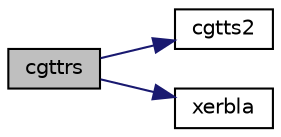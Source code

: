 digraph "cgttrs"
{
 // LATEX_PDF_SIZE
  edge [fontname="Helvetica",fontsize="10",labelfontname="Helvetica",labelfontsize="10"];
  node [fontname="Helvetica",fontsize="10",shape=record];
  rankdir="LR";
  Node1 [label="cgttrs",height=0.2,width=0.4,color="black", fillcolor="grey75", style="filled", fontcolor="black",tooltip="CGTTRS"];
  Node1 -> Node2 [color="midnightblue",fontsize="10",style="solid",fontname="Helvetica"];
  Node2 [label="cgtts2",height=0.2,width=0.4,color="black", fillcolor="white", style="filled",URL="$cgtts2_8f.html#ab3cb48a1dae8355cc937e9c97ac5ded0",tooltip="CGTTS2 solves a system of linear equations with a tridiagonal matrix using the LU factorization compu..."];
  Node1 -> Node3 [color="midnightblue",fontsize="10",style="solid",fontname="Helvetica"];
  Node3 [label="xerbla",height=0.2,width=0.4,color="black", fillcolor="white", style="filled",URL="$xerbla_8f.html#a377ee61015baf8dea7770b3a404b1c07",tooltip="XERBLA"];
}
